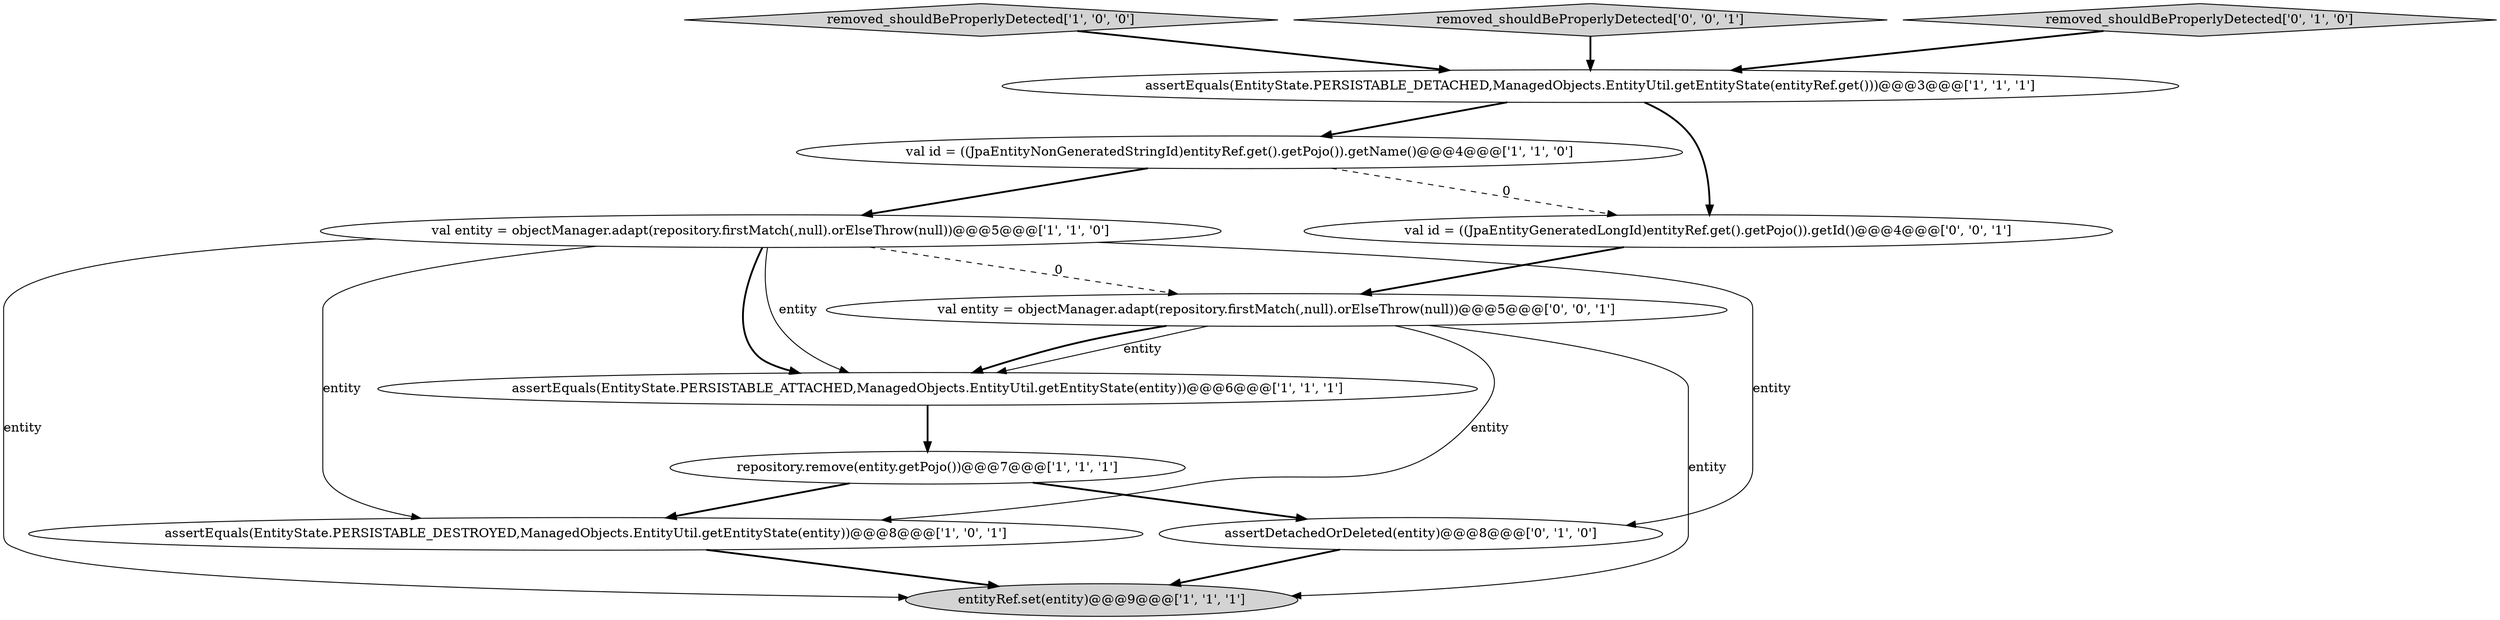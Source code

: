 digraph {
5 [style = filled, label = "val entity = objectManager.adapt(repository.firstMatch(,null).orElseThrow(null))@@@5@@@['1', '1', '0']", fillcolor = white, shape = ellipse image = "AAA0AAABBB1BBB"];
6 [style = filled, label = "assertEquals(EntityState.PERSISTABLE_DESTROYED,ManagedObjects.EntityUtil.getEntityState(entity))@@@8@@@['1', '0', '1']", fillcolor = white, shape = ellipse image = "AAA0AAABBB1BBB"];
11 [style = filled, label = "val id = ((JpaEntityGeneratedLongId)entityRef.get().getPojo()).getId()@@@4@@@['0', '0', '1']", fillcolor = white, shape = ellipse image = "AAA0AAABBB3BBB"];
0 [style = filled, label = "removed_shouldBeProperlyDetected['1', '0', '0']", fillcolor = lightgray, shape = diamond image = "AAA0AAABBB1BBB"];
4 [style = filled, label = "assertEquals(EntityState.PERSISTABLE_ATTACHED,ManagedObjects.EntityUtil.getEntityState(entity))@@@6@@@['1', '1', '1']", fillcolor = white, shape = ellipse image = "AAA0AAABBB1BBB"];
7 [style = filled, label = "entityRef.set(entity)@@@9@@@['1', '1', '1']", fillcolor = lightgray, shape = ellipse image = "AAA0AAABBB1BBB"];
1 [style = filled, label = "val id = ((JpaEntityNonGeneratedStringId)entityRef.get().getPojo()).getName()@@@4@@@['1', '1', '0']", fillcolor = white, shape = ellipse image = "AAA0AAABBB1BBB"];
3 [style = filled, label = "repository.remove(entity.getPojo())@@@7@@@['1', '1', '1']", fillcolor = white, shape = ellipse image = "AAA0AAABBB1BBB"];
12 [style = filled, label = "removed_shouldBeProperlyDetected['0', '0', '1']", fillcolor = lightgray, shape = diamond image = "AAA0AAABBB3BBB"];
10 [style = filled, label = "val entity = objectManager.adapt(repository.firstMatch(,null).orElseThrow(null))@@@5@@@['0', '0', '1']", fillcolor = white, shape = ellipse image = "AAA0AAABBB3BBB"];
9 [style = filled, label = "removed_shouldBeProperlyDetected['0', '1', '0']", fillcolor = lightgray, shape = diamond image = "AAA0AAABBB2BBB"];
2 [style = filled, label = "assertEquals(EntityState.PERSISTABLE_DETACHED,ManagedObjects.EntityUtil.getEntityState(entityRef.get()))@@@3@@@['1', '1', '1']", fillcolor = white, shape = ellipse image = "AAA0AAABBB1BBB"];
8 [style = filled, label = "assertDetachedOrDeleted(entity)@@@8@@@['0', '1', '0']", fillcolor = white, shape = ellipse image = "AAA0AAABBB2BBB"];
1->5 [style = bold, label=""];
10->4 [style = solid, label="entity"];
4->3 [style = bold, label=""];
9->2 [style = bold, label=""];
2->1 [style = bold, label=""];
5->8 [style = solid, label="entity"];
0->2 [style = bold, label=""];
10->6 [style = solid, label="entity"];
3->6 [style = bold, label=""];
8->7 [style = bold, label=""];
12->2 [style = bold, label=""];
5->10 [style = dashed, label="0"];
11->10 [style = bold, label=""];
1->11 [style = dashed, label="0"];
3->8 [style = bold, label=""];
5->4 [style = bold, label=""];
5->4 [style = solid, label="entity"];
10->4 [style = bold, label=""];
6->7 [style = bold, label=""];
5->6 [style = solid, label="entity"];
2->11 [style = bold, label=""];
10->7 [style = solid, label="entity"];
5->7 [style = solid, label="entity"];
}
